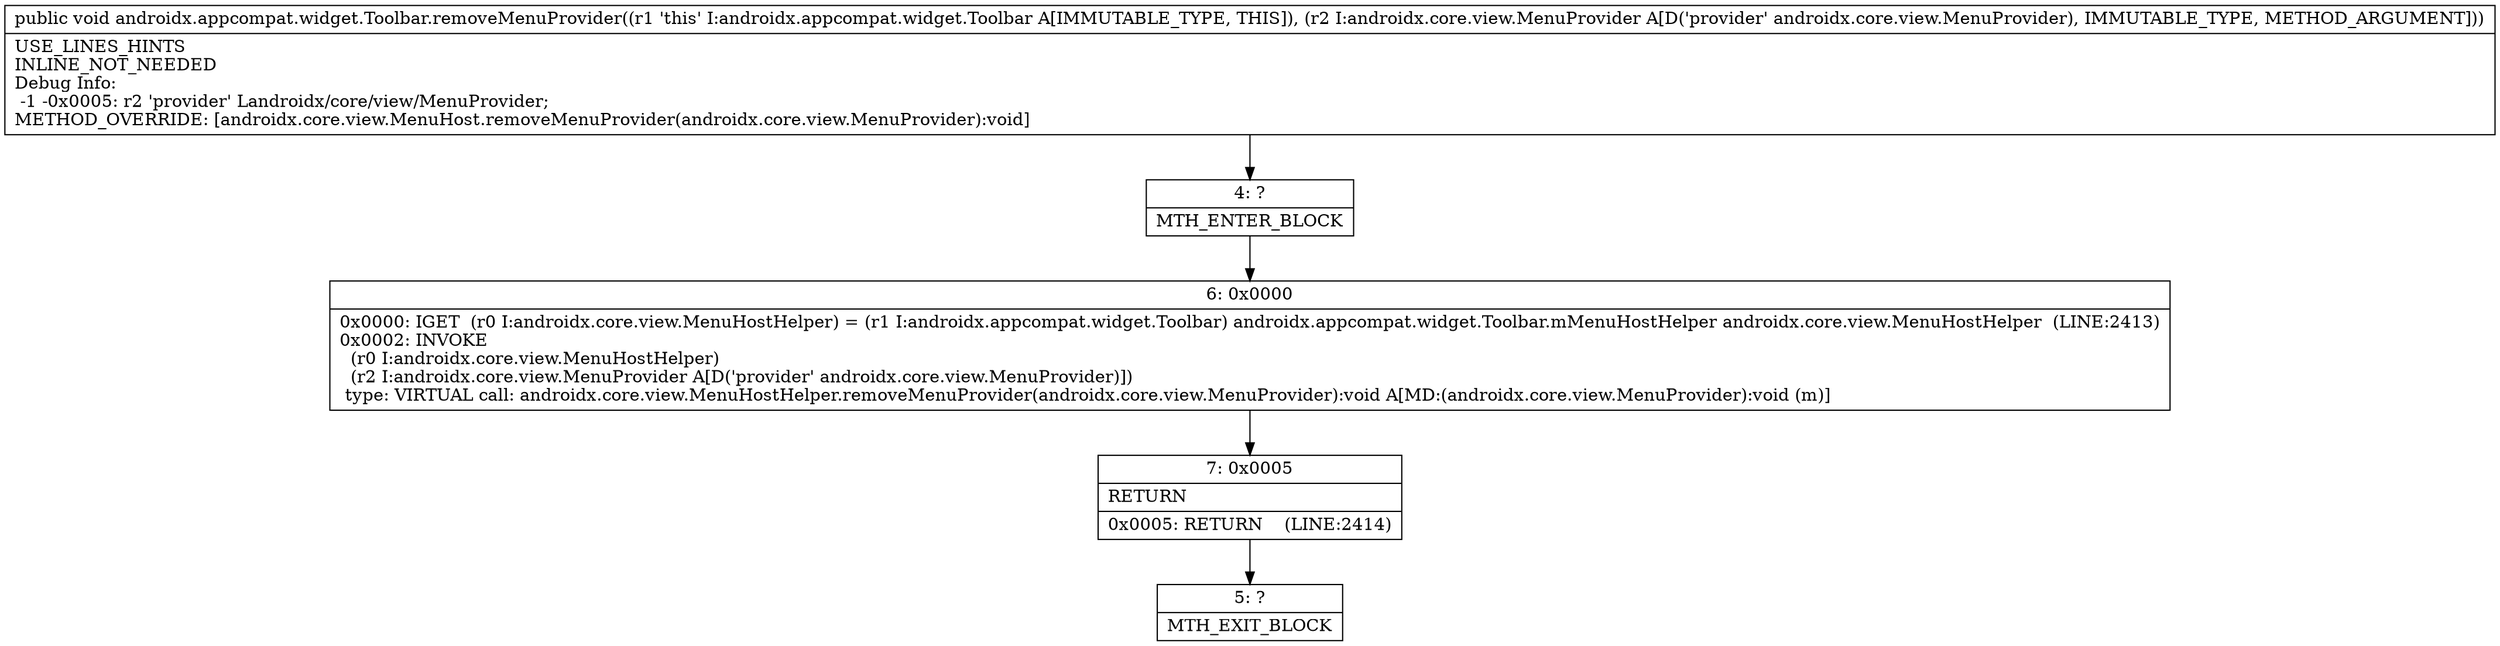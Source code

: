 digraph "CFG forandroidx.appcompat.widget.Toolbar.removeMenuProvider(Landroidx\/core\/view\/MenuProvider;)V" {
Node_4 [shape=record,label="{4\:\ ?|MTH_ENTER_BLOCK\l}"];
Node_6 [shape=record,label="{6\:\ 0x0000|0x0000: IGET  (r0 I:androidx.core.view.MenuHostHelper) = (r1 I:androidx.appcompat.widget.Toolbar) androidx.appcompat.widget.Toolbar.mMenuHostHelper androidx.core.view.MenuHostHelper  (LINE:2413)\l0x0002: INVOKE  \l  (r0 I:androidx.core.view.MenuHostHelper)\l  (r2 I:androidx.core.view.MenuProvider A[D('provider' androidx.core.view.MenuProvider)])\l type: VIRTUAL call: androidx.core.view.MenuHostHelper.removeMenuProvider(androidx.core.view.MenuProvider):void A[MD:(androidx.core.view.MenuProvider):void (m)]\l}"];
Node_7 [shape=record,label="{7\:\ 0x0005|RETURN\l|0x0005: RETURN    (LINE:2414)\l}"];
Node_5 [shape=record,label="{5\:\ ?|MTH_EXIT_BLOCK\l}"];
MethodNode[shape=record,label="{public void androidx.appcompat.widget.Toolbar.removeMenuProvider((r1 'this' I:androidx.appcompat.widget.Toolbar A[IMMUTABLE_TYPE, THIS]), (r2 I:androidx.core.view.MenuProvider A[D('provider' androidx.core.view.MenuProvider), IMMUTABLE_TYPE, METHOD_ARGUMENT]))  | USE_LINES_HINTS\lINLINE_NOT_NEEDED\lDebug Info:\l  \-1 \-0x0005: r2 'provider' Landroidx\/core\/view\/MenuProvider;\lMETHOD_OVERRIDE: [androidx.core.view.MenuHost.removeMenuProvider(androidx.core.view.MenuProvider):void]\l}"];
MethodNode -> Node_4;Node_4 -> Node_6;
Node_6 -> Node_7;
Node_7 -> Node_5;
}

